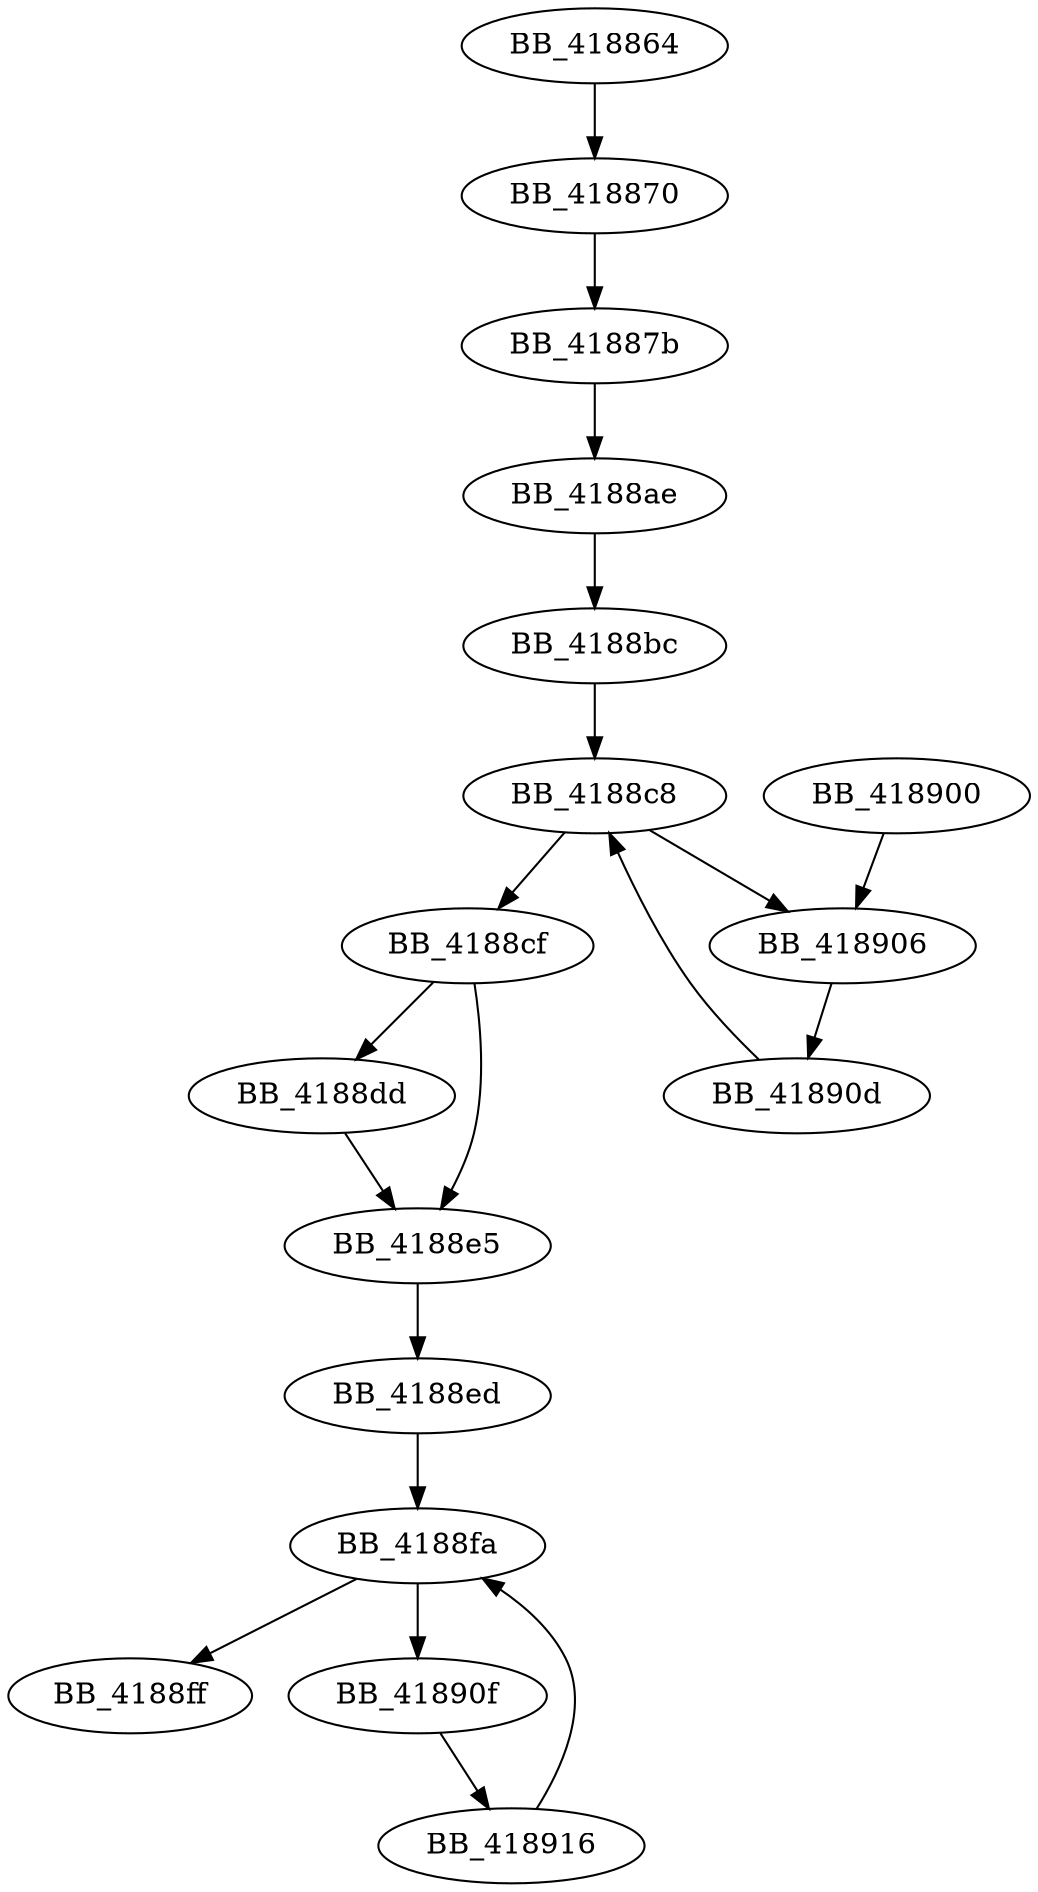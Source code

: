 DiGraph __initptd{
BB_418864->BB_418870
BB_418870->BB_41887b
BB_41887b->BB_4188ae
BB_4188ae->BB_4188bc
BB_4188bc->BB_4188c8
BB_4188c8->BB_4188cf
BB_4188c8->BB_418906
BB_4188cf->BB_4188dd
BB_4188cf->BB_4188e5
BB_4188dd->BB_4188e5
BB_4188e5->BB_4188ed
BB_4188ed->BB_4188fa
BB_4188fa->BB_4188ff
BB_4188fa->BB_41890f
BB_418900->BB_418906
BB_418906->BB_41890d
BB_41890d->BB_4188c8
BB_41890f->BB_418916
BB_418916->BB_4188fa
}
